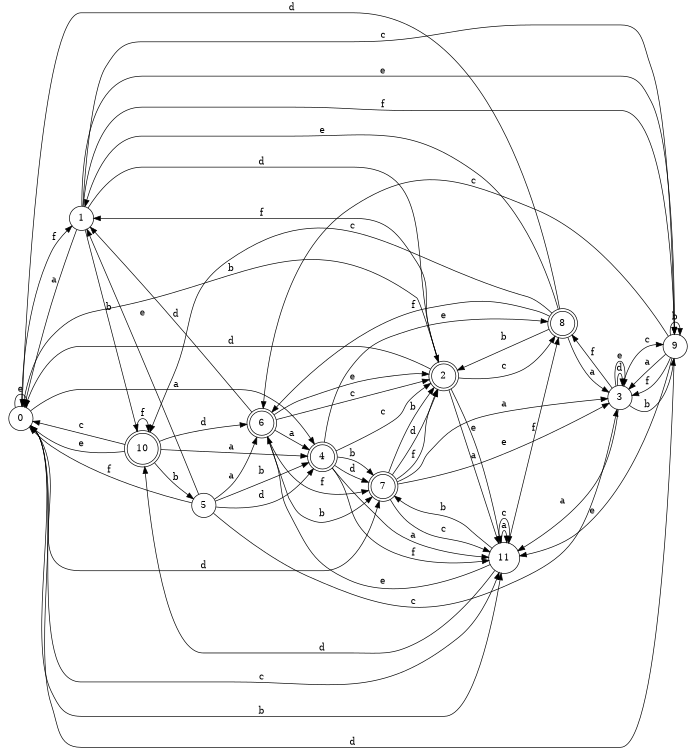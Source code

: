 digraph n10_8 {
__start0 [label="" shape="none"];

rankdir=LR;
size="8,5";

s0 [style="filled", color="black", fillcolor="white" shape="circle", label="0"];
s1 [style="filled", color="black", fillcolor="white" shape="circle", label="1"];
s2 [style="rounded,filled", color="black", fillcolor="white" shape="doublecircle", label="2"];
s3 [style="filled", color="black", fillcolor="white" shape="circle", label="3"];
s4 [style="rounded,filled", color="black", fillcolor="white" shape="doublecircle", label="4"];
s5 [style="filled", color="black", fillcolor="white" shape="circle", label="5"];
s6 [style="rounded,filled", color="black", fillcolor="white" shape="doublecircle", label="6"];
s7 [style="rounded,filled", color="black", fillcolor="white" shape="doublecircle", label="7"];
s8 [style="rounded,filled", color="black", fillcolor="white" shape="doublecircle", label="8"];
s9 [style="filled", color="black", fillcolor="white" shape="circle", label="9"];
s10 [style="rounded,filled", color="black", fillcolor="white" shape="doublecircle", label="10"];
s11 [style="filled", color="black", fillcolor="white" shape="circle", label="11"];
s0 -> s4 [label="a"];
s0 -> s11 [label="b"];
s0 -> s11 [label="c"];
s0 -> s7 [label="d"];
s0 -> s0 [label="e"];
s0 -> s1 [label="f"];
s1 -> s0 [label="a"];
s1 -> s10 [label="b"];
s1 -> s9 [label="c"];
s1 -> s2 [label="d"];
s1 -> s9 [label="e"];
s1 -> s9 [label="f"];
s2 -> s11 [label="a"];
s2 -> s0 [label="b"];
s2 -> s8 [label="c"];
s2 -> s0 [label="d"];
s2 -> s11 [label="e"];
s2 -> s1 [label="f"];
s3 -> s11 [label="a"];
s3 -> s9 [label="b"];
s3 -> s9 [label="c"];
s3 -> s3 [label="d"];
s3 -> s3 [label="e"];
s3 -> s8 [label="f"];
s4 -> s11 [label="a"];
s4 -> s7 [label="b"];
s4 -> s2 [label="c"];
s4 -> s7 [label="d"];
s4 -> s8 [label="e"];
s4 -> s11 [label="f"];
s5 -> s6 [label="a"];
s5 -> s4 [label="b"];
s5 -> s3 [label="c"];
s5 -> s4 [label="d"];
s5 -> s1 [label="e"];
s5 -> s0 [label="f"];
s6 -> s4 [label="a"];
s6 -> s7 [label="b"];
s6 -> s2 [label="c"];
s6 -> s1 [label="d"];
s6 -> s2 [label="e"];
s6 -> s7 [label="f"];
s7 -> s3 [label="a"];
s7 -> s2 [label="b"];
s7 -> s11 [label="c"];
s7 -> s2 [label="d"];
s7 -> s3 [label="e"];
s7 -> s2 [label="f"];
s8 -> s3 [label="a"];
s8 -> s2 [label="b"];
s8 -> s10 [label="c"];
s8 -> s0 [label="d"];
s8 -> s1 [label="e"];
s8 -> s6 [label="f"];
s9 -> s3 [label="a"];
s9 -> s9 [label="b"];
s9 -> s6 [label="c"];
s9 -> s0 [label="d"];
s9 -> s11 [label="e"];
s9 -> s3 [label="f"];
s10 -> s4 [label="a"];
s10 -> s5 [label="b"];
s10 -> s0 [label="c"];
s10 -> s6 [label="d"];
s10 -> s0 [label="e"];
s10 -> s10 [label="f"];
s11 -> s11 [label="a"];
s11 -> s7 [label="b"];
s11 -> s11 [label="c"];
s11 -> s10 [label="d"];
s11 -> s6 [label="e"];
s11 -> s8 [label="f"];

}